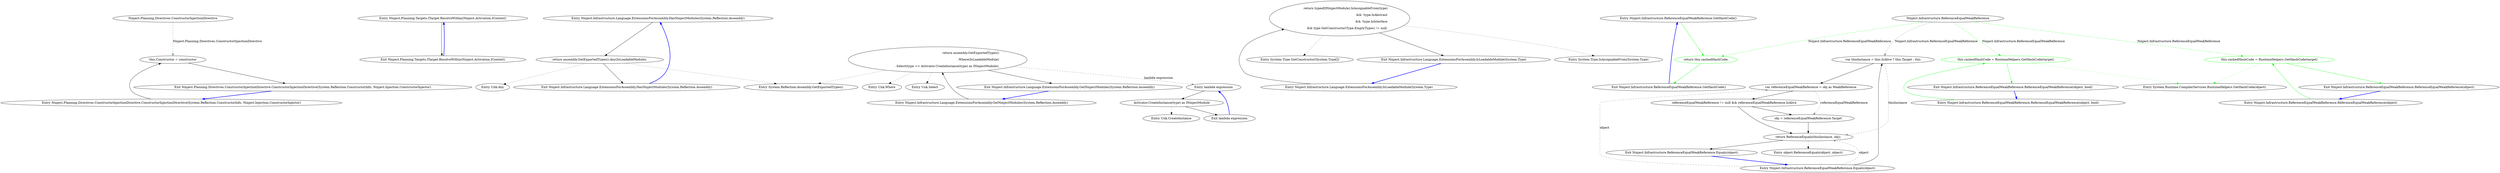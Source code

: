 digraph  {
n3 [label="Ninject.Planning.Directives.ConstructorInjectionDirective", span=""];
n0 [label="Entry Ninject.Planning.Directives.ConstructorInjectionDirective.ConstructorInjectionDirective(System.Reflection.ConstructorInfo, Ninject.Injection.ConstructorInjector)", span="37-37", cluster="Ninject.Planning.Directives.ConstructorInjectionDirective.ConstructorInjectionDirective(System.Reflection.ConstructorInfo, Ninject.Injection.ConstructorInjector)"];
n1 [label="this.Constructor = constructor", span="40-40", cluster="Ninject.Planning.Directives.ConstructorInjectionDirective.ConstructorInjectionDirective(System.Reflection.ConstructorInfo, Ninject.Injection.ConstructorInjector)"];
n2 [label="Exit Ninject.Planning.Directives.ConstructorInjectionDirective.ConstructorInjectionDirective(System.Reflection.ConstructorInfo, Ninject.Injection.ConstructorInjector)", span="37-37", cluster="Ninject.Planning.Directives.ConstructorInjectionDirective.ConstructorInjectionDirective(System.Reflection.ConstructorInfo, Ninject.Injection.ConstructorInjector)"];
m0_0 [label="Entry Ninject.Planning.Targets.ITarget.ResolveWithin(Ninject.Activation.IContext)", span="79-79", cluster="Ninject.Planning.Targets.ITarget.ResolveWithin(Ninject.Activation.IContext)", file="ConstructorReflectionStrategy.cs"];
m0_1 [label="Exit Ninject.Planning.Targets.ITarget.ResolveWithin(Ninject.Activation.IContext)", span="79-79", cluster="Ninject.Planning.Targets.ITarget.ResolveWithin(Ninject.Activation.IContext)", file="ConstructorReflectionStrategy.cs"];
m2_0 [label="Entry Ninject.Infrastructure.Language.ExtensionsForAssembly.HasNinjectModules(System.Reflection.Assembly)", span="22-22", cluster="Ninject.Infrastructure.Language.ExtensionsForAssembly.HasNinjectModules(System.Reflection.Assembly)", file="PropertyInjectionTests.cs"];
m2_1 [label="return assembly.GetExportedTypes().Any(IsLoadableModule);", span="24-24", cluster="Ninject.Infrastructure.Language.ExtensionsForAssembly.HasNinjectModules(System.Reflection.Assembly)", file="PropertyInjectionTests.cs"];
m2_2 [label="Exit Ninject.Infrastructure.Language.ExtensionsForAssembly.HasNinjectModules(System.Reflection.Assembly)", span="22-22", cluster="Ninject.Infrastructure.Language.ExtensionsForAssembly.HasNinjectModules(System.Reflection.Assembly)", file="PropertyInjectionTests.cs"];
m2_5 [label="Entry Ninject.Infrastructure.Language.ExtensionsForAssembly.GetNinjectModules(System.Reflection.Assembly)", span="27-27", cluster="Ninject.Infrastructure.Language.ExtensionsForAssembly.GetNinjectModules(System.Reflection.Assembly)", file="PropertyInjectionTests.cs"];
m2_6 [label="return assembly.GetExportedTypes()\r\n                    .Where(IsLoadableModule)\r\n                    .Select(type => Activator.CreateInstance(type) as INinjectModule);", span="29-31", cluster="Ninject.Infrastructure.Language.ExtensionsForAssembly.GetNinjectModules(System.Reflection.Assembly)", file="PropertyInjectionTests.cs"];
m2_7 [label="Exit Ninject.Infrastructure.Language.ExtensionsForAssembly.GetNinjectModules(System.Reflection.Assembly)", span="27-27", cluster="Ninject.Infrastructure.Language.ExtensionsForAssembly.GetNinjectModules(System.Reflection.Assembly)", file="PropertyInjectionTests.cs"];
m2_4 [label="Entry Unk.Any", span="", cluster="Unk.Any", file="PropertyInjectionTests.cs"];
m2_3 [label="Entry System.Reflection.Assembly.GetExportedTypes()", span="0-0", cluster="System.Reflection.Assembly.GetExportedTypes()", file="PropertyInjectionTests.cs"];
m2_18 [label="Entry System.Type.GetConstructor(System.Type[])", span="0-0", cluster="System.Type.GetConstructor(System.Type[])", file="PropertyInjectionTests.cs"];
m2_14 [label="Entry Ninject.Infrastructure.Language.ExtensionsForAssembly.IsLoadableModule(System.Type)", span="34-34", cluster="Ninject.Infrastructure.Language.ExtensionsForAssembly.IsLoadableModule(System.Type)", file="PropertyInjectionTests.cs"];
m2_15 [label="return typeof(INinjectModule).IsAssignableFrom(type)\r\n                && !type.IsAbstract\r\n                && !type.IsInterface\r\n                && type.GetConstructor(Type.EmptyTypes) != null;", span="36-39", cluster="Ninject.Infrastructure.Language.ExtensionsForAssembly.IsLoadableModule(System.Type)", file="PropertyInjectionTests.cs"];
m2_16 [label="Exit Ninject.Infrastructure.Language.ExtensionsForAssembly.IsLoadableModule(System.Type)", span="34-34", cluster="Ninject.Infrastructure.Language.ExtensionsForAssembly.IsLoadableModule(System.Type)", file="PropertyInjectionTests.cs"];
m2_17 [label="Entry System.Type.IsAssignableFrom(System.Type)", span="0-0", cluster="System.Type.IsAssignableFrom(System.Type)", file="PropertyInjectionTests.cs"];
m2_13 [label="Entry Unk.CreateInstance", span="", cluster="Unk.CreateInstance", file="PropertyInjectionTests.cs"];
m2_10 [label="Entry lambda expression", span="31-31", cluster="lambda expression", file="PropertyInjectionTests.cs"];
m2_11 [label="Activator.CreateInstance(type) as INinjectModule", span="31-31", cluster="lambda expression", file="PropertyInjectionTests.cs"];
m2_12 [label="Exit lambda expression", span="31-31", cluster="lambda expression", file="PropertyInjectionTests.cs"];
m2_8 [label="Entry Unk.Where", span="", cluster="Unk.Where", file="PropertyInjectionTests.cs"];
m2_9 [label="Entry Unk.Select", span="", cluster="Unk.Select", file="PropertyInjectionTests.cs"];
m3_15 [label="Entry Ninject.Infrastructure.ReferenceEqualWeakReference.GetHashCode()", span="86-86", cluster="Ninject.Infrastructure.ReferenceEqualWeakReference.GetHashCode()", file="ReferenceEqualWeakReference.cs"];
m3_16 [label="return this.cashedHashCode;", span="88-88", cluster="Ninject.Infrastructure.ReferenceEqualWeakReference.GetHashCode()", color=green, community=0, file="ReferenceEqualWeakReference.cs"];
m3_17 [label="Exit Ninject.Infrastructure.ReferenceEqualWeakReference.GetHashCode()", span="86-86", cluster="Ninject.Infrastructure.ReferenceEqualWeakReference.GetHashCode()", file="ReferenceEqualWeakReference.cs"];
m3_3 [label="Entry System.Runtime.CompilerServices.RuntimeHelpers.GetHashCode(object)", span="0-0", cluster="System.Runtime.CompilerServices.RuntimeHelpers.GetHashCode(object)", file="ReferenceEqualWeakReference.cs"];
m3_7 [label="Entry Ninject.Infrastructure.ReferenceEqualWeakReference.Equals(object)", span="67-67", cluster="Ninject.Infrastructure.ReferenceEqualWeakReference.Equals(object)", file="ReferenceEqualWeakReference.cs"];
m3_8 [label="var thisInstance = this.IsAlive ? this.Target : this", span="69-69", cluster="Ninject.Infrastructure.ReferenceEqualWeakReference.Equals(object)", file="ReferenceEqualWeakReference.cs"];
m3_9 [label="var referenceEqualWeakReference = obj as WeakReference", span="71-71", cluster="Ninject.Infrastructure.ReferenceEqualWeakReference.Equals(object)", file="ReferenceEqualWeakReference.cs"];
m3_12 [label="return ReferenceEquals(thisInstance, obj);", span="77-77", cluster="Ninject.Infrastructure.ReferenceEqualWeakReference.Equals(object)", file="ReferenceEqualWeakReference.cs"];
m3_10 [label="referenceEqualWeakReference != null && referenceEqualWeakReference.IsAlive", span="72-72", cluster="Ninject.Infrastructure.ReferenceEqualWeakReference.Equals(object)", file="ReferenceEqualWeakReference.cs"];
m3_11 [label="obj = referenceEqualWeakReference.Target", span="74-74", cluster="Ninject.Infrastructure.ReferenceEqualWeakReference.Equals(object)", file="ReferenceEqualWeakReference.cs"];
m3_13 [label="Exit Ninject.Infrastructure.ReferenceEqualWeakReference.Equals(object)", span="67-67", cluster="Ninject.Infrastructure.ReferenceEqualWeakReference.Equals(object)", file="ReferenceEqualWeakReference.cs"];
m3_14 [label="Entry object.ReferenceEquals(object, object)", span="0-0", cluster="object.ReferenceEquals(object, object)", file="ReferenceEqualWeakReference.cs"];
m3_4 [label="Entry Ninject.Infrastructure.ReferenceEqualWeakReference.ReferenceEqualWeakReference(object, bool)", span="51-51", cluster="Ninject.Infrastructure.ReferenceEqualWeakReference.ReferenceEqualWeakReference(object, bool)", file="ReferenceEqualWeakReference.cs"];
m3_5 [label="this.cashedHashCode = RuntimeHelpers.GetHashCode(target)", span="54-54", cluster="Ninject.Infrastructure.ReferenceEqualWeakReference.ReferenceEqualWeakReference(object, bool)", color=green, community=0, file="ReferenceEqualWeakReference.cs"];
m3_6 [label="Exit Ninject.Infrastructure.ReferenceEqualWeakReference.ReferenceEqualWeakReference(object, bool)", span="51-51", cluster="Ninject.Infrastructure.ReferenceEqualWeakReference.ReferenceEqualWeakReference(object, bool)", file="ReferenceEqualWeakReference.cs"];
m3_0 [label="Entry Ninject.Infrastructure.ReferenceEqualWeakReference.ReferenceEqualWeakReference(object)", span="40-40", cluster="Ninject.Infrastructure.ReferenceEqualWeakReference.ReferenceEqualWeakReference(object)", file="ReferenceEqualWeakReference.cs"];
m3_1 [label="this.cashedHashCode = RuntimeHelpers.GetHashCode(target)", span="43-43", cluster="Ninject.Infrastructure.ReferenceEqualWeakReference.ReferenceEqualWeakReference(object)", color=green, community=0, file="ReferenceEqualWeakReference.cs"];
m3_2 [label="Exit Ninject.Infrastructure.ReferenceEqualWeakReference.ReferenceEqualWeakReference(object)", span="40-40", cluster="Ninject.Infrastructure.ReferenceEqualWeakReference.ReferenceEqualWeakReference(object)", file="ReferenceEqualWeakReference.cs"];
m3_18 [label="Ninject.Infrastructure.ReferenceEqualWeakReference", span="", file="ReferenceEqualWeakReference.cs"];
n3 -> n1  [key=1, style=dashed, color=darkseagreen4, label="Ninject.Planning.Directives.ConstructorInjectionDirective"];
n0 -> n1  [key=0, style=solid];
n1 -> n2  [key=0, style=solid];
n2 -> n0  [key=0, style=bold, color=blue];
m0_0 -> m0_1  [key=0, style=solid];
m0_1 -> m0_0  [key=0, style=bold, color=blue];
m2_0 -> m2_1  [key=0, style=solid];
m2_1 -> m2_2  [key=0, style=solid];
m2_1 -> m2_3  [key=2, style=dotted];
m2_1 -> m2_4  [key=2, style=dotted];
m2_2 -> m2_0  [key=0, style=bold, color=blue];
m2_5 -> m2_6  [key=0, style=solid];
m2_6 -> m2_7  [key=0, style=solid];
m2_6 -> m2_3  [key=2, style=dotted];
m2_6 -> m2_8  [key=2, style=dotted];
m2_6 -> m2_9  [key=2, style=dotted];
m2_6 -> m2_10  [key=1, style=dashed, color=darkseagreen4, label="lambda expression"];
m2_7 -> m2_5  [key=0, style=bold, color=blue];
m2_14 -> m2_15  [key=0, style=solid];
m2_15 -> m2_16  [key=0, style=solid];
m2_15 -> m2_17  [key=2, style=dotted];
m2_15 -> m2_18  [key=2, style=dotted];
m2_16 -> m2_14  [key=0, style=bold, color=blue];
m2_10 -> m2_11  [key=0, style=solid];
m2_11 -> m2_12  [key=0, style=solid];
m2_11 -> m2_13  [key=2, style=dotted];
m2_12 -> m2_10  [key=0, style=bold, color=blue];
m3_15 -> m3_16  [key=0, style=solid, color=green];
m3_16 -> m3_17  [key=0, style=solid, color=green];
m3_17 -> m3_15  [key=0, style=bold, color=blue];
m3_7 -> m3_8  [key=0, style=solid];
m3_7 -> m3_9  [key=1, style=dashed, color=darkseagreen4, label=object];
m3_7 -> m3_12  [key=1, style=dashed, color=darkseagreen4, label=object];
m3_8 -> m3_9  [key=0, style=solid];
m3_8 -> m3_12  [key=1, style=dashed, color=darkseagreen4, label=thisInstance];
m3_9 -> m3_10  [key=0, style=solid];
m3_9 -> m3_11  [key=1, style=dashed, color=darkseagreen4, label=referenceEqualWeakReference];
m3_12 -> m3_13  [key=0, style=solid];
m3_12 -> m3_14  [key=2, style=dotted];
m3_10 -> m3_12  [key=0, style=solid];
m3_10 -> m3_11  [key=0, style=solid];
m3_11 -> m3_12  [key=0, style=solid];
m3_13 -> m3_7  [key=0, style=bold, color=blue];
m3_4 -> m3_5  [key=0, style=solid, color=green];
m3_5 -> m3_6  [key=0, style=solid, color=green];
m3_5 -> m3_3  [key=2, style=dotted, color=green];
m3_6 -> m3_4  [key=0, style=bold, color=blue];
m3_0 -> m3_1  [key=0, style=solid, color=green];
m3_1 -> m3_2  [key=0, style=solid, color=green];
m3_1 -> m3_3  [key=2, style=dotted, color=green];
m3_2 -> m3_0  [key=0, style=bold, color=blue];
m3_18 -> m3_1  [key=1, style=dashed, color=green, label="Ninject.Infrastructure.ReferenceEqualWeakReference"];
m3_18 -> m3_5  [key=1, style=dashed, color=green, label="Ninject.Infrastructure.ReferenceEqualWeakReference"];
m3_18 -> m3_16  [key=1, style=dashed, color=green, label="Ninject.Infrastructure.ReferenceEqualWeakReference"];
m3_18 -> m3_8  [key=1, style=dashed, color=darkseagreen4, label="Ninject.Infrastructure.ReferenceEqualWeakReference"];
}
